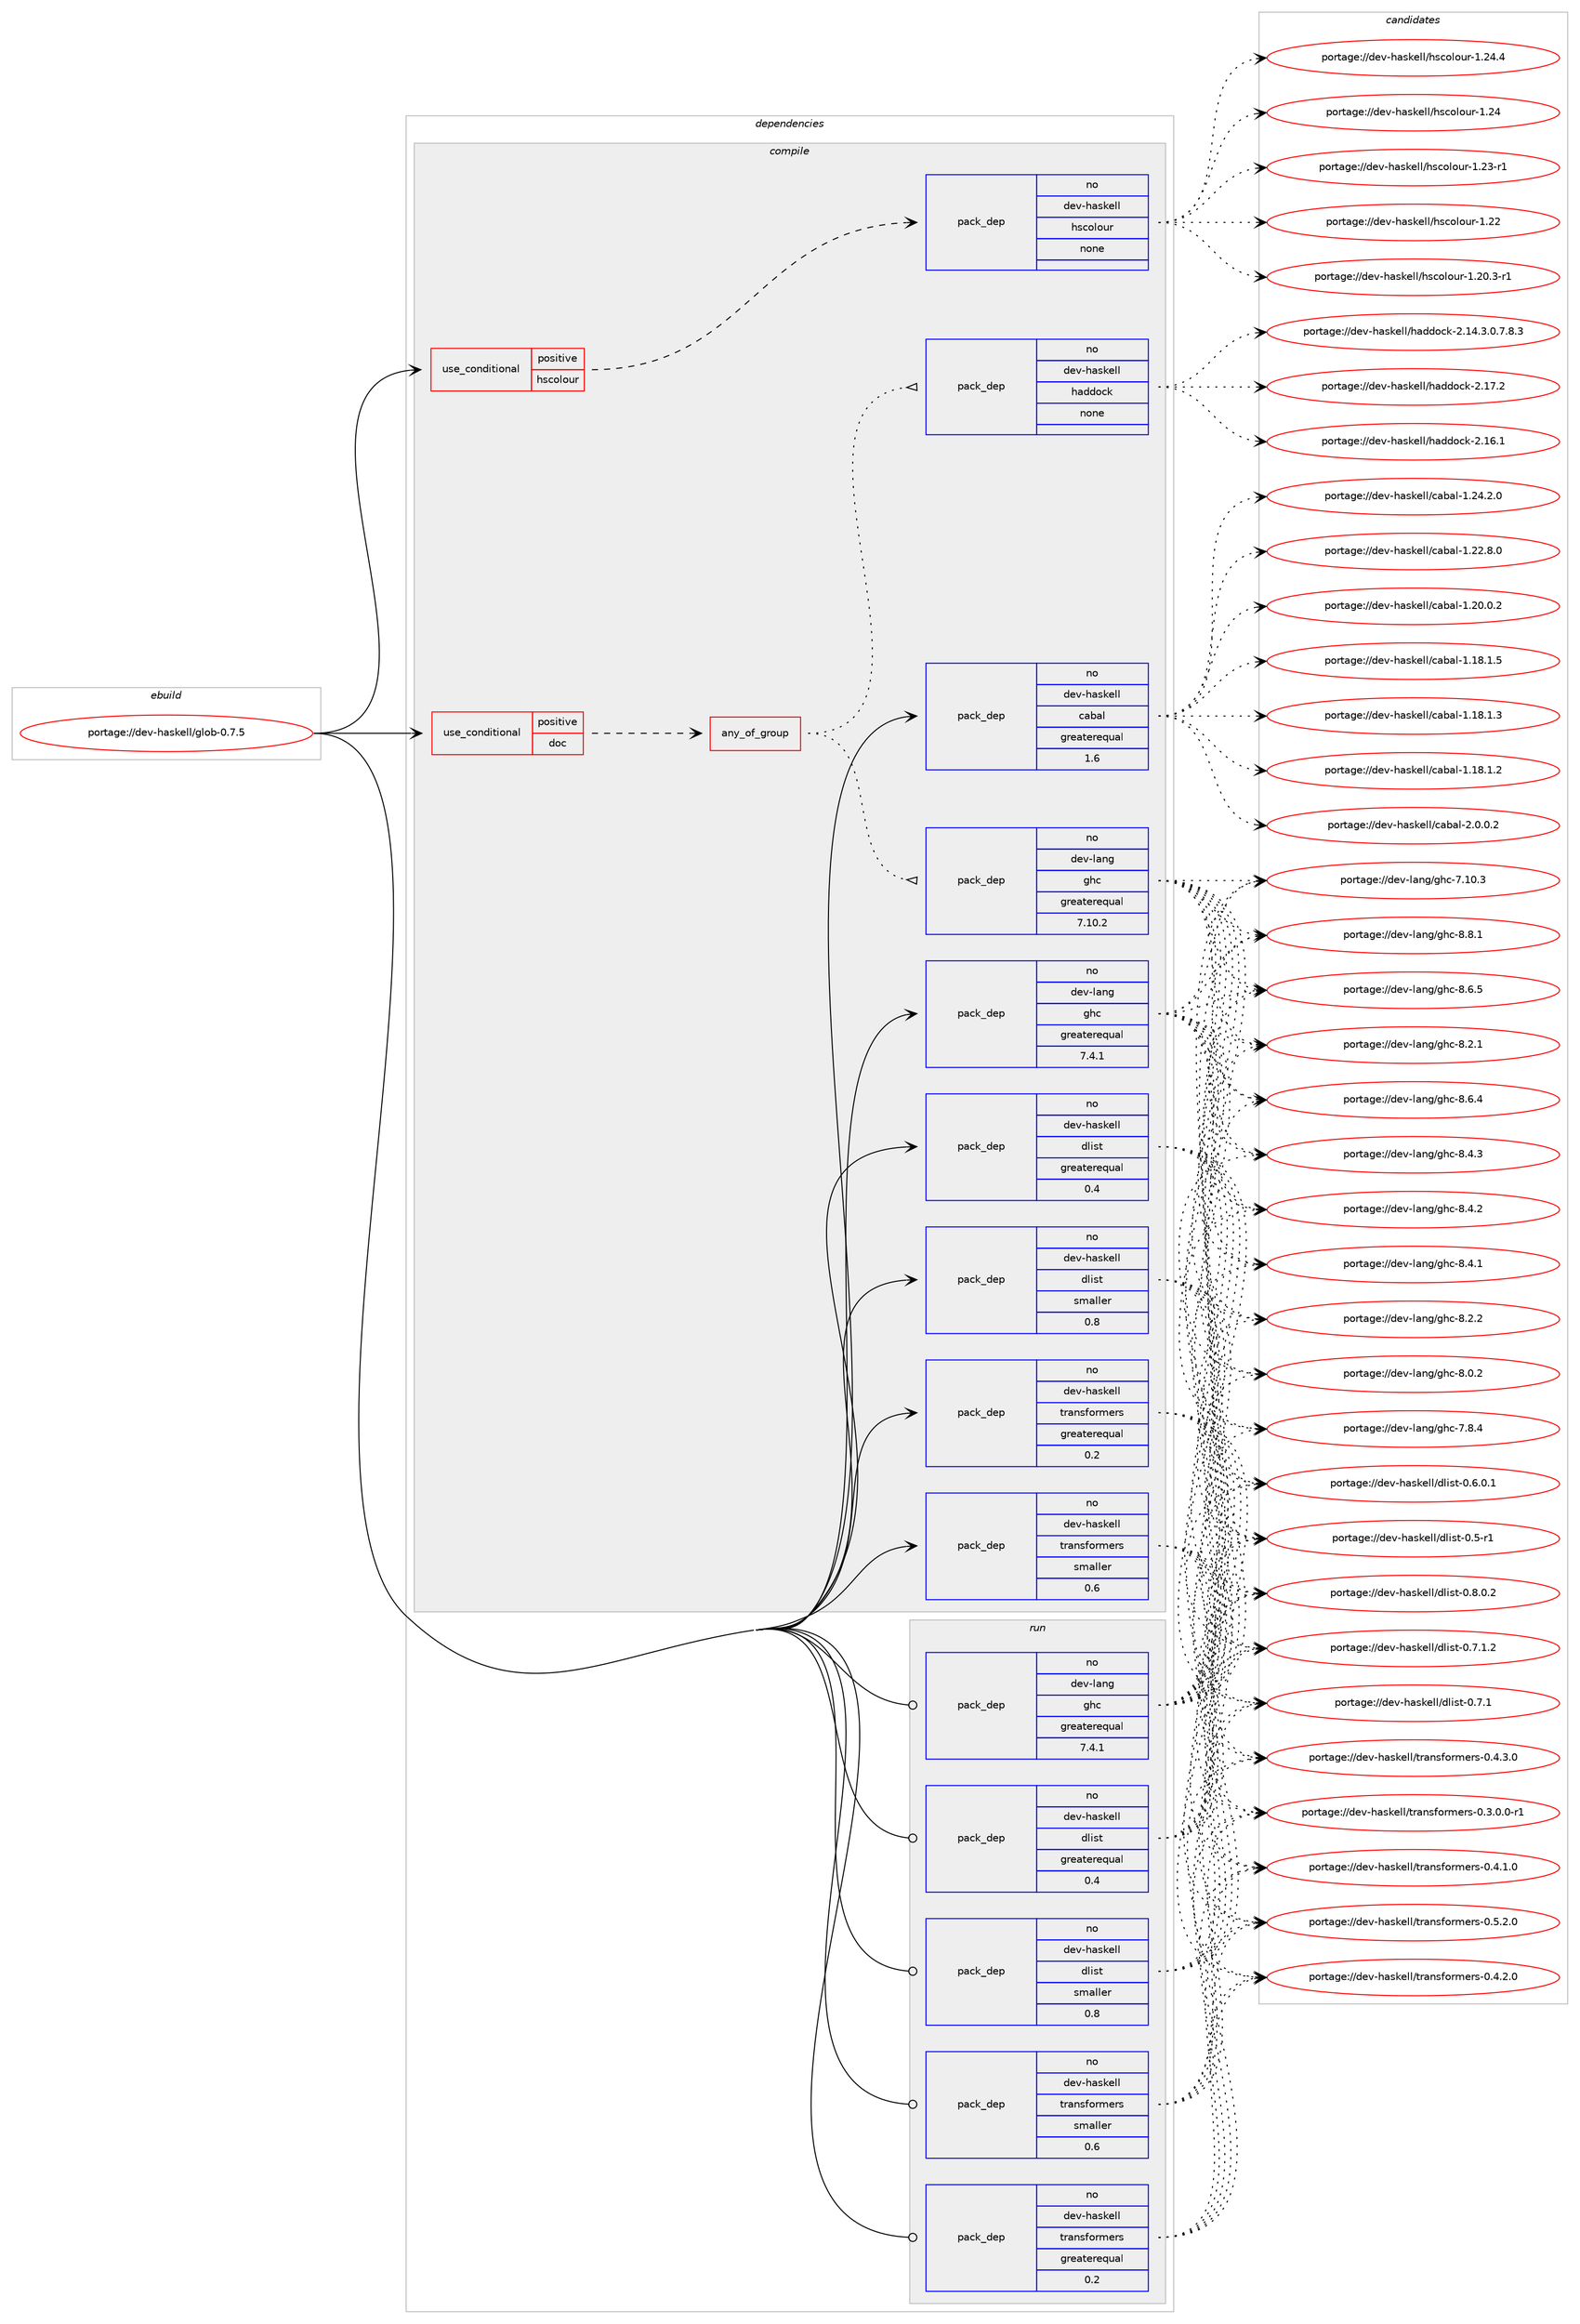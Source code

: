digraph prolog {

# *************
# Graph options
# *************

newrank=true;
concentrate=true;
compound=true;
graph [rankdir=LR,fontname=Helvetica,fontsize=10,ranksep=1.5];#, ranksep=2.5, nodesep=0.2];
edge  [arrowhead=vee];
node  [fontname=Helvetica,fontsize=10];

# **********
# The ebuild
# **********

subgraph cluster_leftcol {
color=gray;
label=<<i>ebuild</i>>;
id [label="portage://dev-haskell/glob-0.7.5", color=red, width=4, href="../dev-haskell/glob-0.7.5.svg"];
}

# ****************
# The dependencies
# ****************

subgraph cluster_midcol {
color=gray;
label=<<i>dependencies</i>>;
subgraph cluster_compile {
fillcolor="#eeeeee";
style=filled;
label=<<i>compile</i>>;
subgraph cond133853 {
dependency561749 [label=<<TABLE BORDER="0" CELLBORDER="1" CELLSPACING="0" CELLPADDING="4"><TR><TD ROWSPAN="3" CELLPADDING="10">use_conditional</TD></TR><TR><TD>positive</TD></TR><TR><TD>doc</TD></TR></TABLE>>, shape=none, color=red];
subgraph any6400 {
dependency561750 [label=<<TABLE BORDER="0" CELLBORDER="1" CELLSPACING="0" CELLPADDING="4"><TR><TD CELLPADDING="10">any_of_group</TD></TR></TABLE>>, shape=none, color=red];subgraph pack421259 {
dependency561751 [label=<<TABLE BORDER="0" CELLBORDER="1" CELLSPACING="0" CELLPADDING="4" WIDTH="220"><TR><TD ROWSPAN="6" CELLPADDING="30">pack_dep</TD></TR><TR><TD WIDTH="110">no</TD></TR><TR><TD>dev-haskell</TD></TR><TR><TD>haddock</TD></TR><TR><TD>none</TD></TR><TR><TD></TD></TR></TABLE>>, shape=none, color=blue];
}
dependency561750:e -> dependency561751:w [weight=20,style="dotted",arrowhead="oinv"];
subgraph pack421260 {
dependency561752 [label=<<TABLE BORDER="0" CELLBORDER="1" CELLSPACING="0" CELLPADDING="4" WIDTH="220"><TR><TD ROWSPAN="6" CELLPADDING="30">pack_dep</TD></TR><TR><TD WIDTH="110">no</TD></TR><TR><TD>dev-lang</TD></TR><TR><TD>ghc</TD></TR><TR><TD>greaterequal</TD></TR><TR><TD>7.10.2</TD></TR></TABLE>>, shape=none, color=blue];
}
dependency561750:e -> dependency561752:w [weight=20,style="dotted",arrowhead="oinv"];
}
dependency561749:e -> dependency561750:w [weight=20,style="dashed",arrowhead="vee"];
}
id:e -> dependency561749:w [weight=20,style="solid",arrowhead="vee"];
subgraph cond133854 {
dependency561753 [label=<<TABLE BORDER="0" CELLBORDER="1" CELLSPACING="0" CELLPADDING="4"><TR><TD ROWSPAN="3" CELLPADDING="10">use_conditional</TD></TR><TR><TD>positive</TD></TR><TR><TD>hscolour</TD></TR></TABLE>>, shape=none, color=red];
subgraph pack421261 {
dependency561754 [label=<<TABLE BORDER="0" CELLBORDER="1" CELLSPACING="0" CELLPADDING="4" WIDTH="220"><TR><TD ROWSPAN="6" CELLPADDING="30">pack_dep</TD></TR><TR><TD WIDTH="110">no</TD></TR><TR><TD>dev-haskell</TD></TR><TR><TD>hscolour</TD></TR><TR><TD>none</TD></TR><TR><TD></TD></TR></TABLE>>, shape=none, color=blue];
}
dependency561753:e -> dependency561754:w [weight=20,style="dashed",arrowhead="vee"];
}
id:e -> dependency561753:w [weight=20,style="solid",arrowhead="vee"];
subgraph pack421262 {
dependency561755 [label=<<TABLE BORDER="0" CELLBORDER="1" CELLSPACING="0" CELLPADDING="4" WIDTH="220"><TR><TD ROWSPAN="6" CELLPADDING="30">pack_dep</TD></TR><TR><TD WIDTH="110">no</TD></TR><TR><TD>dev-haskell</TD></TR><TR><TD>cabal</TD></TR><TR><TD>greaterequal</TD></TR><TR><TD>1.6</TD></TR></TABLE>>, shape=none, color=blue];
}
id:e -> dependency561755:w [weight=20,style="solid",arrowhead="vee"];
subgraph pack421263 {
dependency561756 [label=<<TABLE BORDER="0" CELLBORDER="1" CELLSPACING="0" CELLPADDING="4" WIDTH="220"><TR><TD ROWSPAN="6" CELLPADDING="30">pack_dep</TD></TR><TR><TD WIDTH="110">no</TD></TR><TR><TD>dev-haskell</TD></TR><TR><TD>dlist</TD></TR><TR><TD>greaterequal</TD></TR><TR><TD>0.4</TD></TR></TABLE>>, shape=none, color=blue];
}
id:e -> dependency561756:w [weight=20,style="solid",arrowhead="vee"];
subgraph pack421264 {
dependency561757 [label=<<TABLE BORDER="0" CELLBORDER="1" CELLSPACING="0" CELLPADDING="4" WIDTH="220"><TR><TD ROWSPAN="6" CELLPADDING="30">pack_dep</TD></TR><TR><TD WIDTH="110">no</TD></TR><TR><TD>dev-haskell</TD></TR><TR><TD>dlist</TD></TR><TR><TD>smaller</TD></TR><TR><TD>0.8</TD></TR></TABLE>>, shape=none, color=blue];
}
id:e -> dependency561757:w [weight=20,style="solid",arrowhead="vee"];
subgraph pack421265 {
dependency561758 [label=<<TABLE BORDER="0" CELLBORDER="1" CELLSPACING="0" CELLPADDING="4" WIDTH="220"><TR><TD ROWSPAN="6" CELLPADDING="30">pack_dep</TD></TR><TR><TD WIDTH="110">no</TD></TR><TR><TD>dev-haskell</TD></TR><TR><TD>transformers</TD></TR><TR><TD>greaterequal</TD></TR><TR><TD>0.2</TD></TR></TABLE>>, shape=none, color=blue];
}
id:e -> dependency561758:w [weight=20,style="solid",arrowhead="vee"];
subgraph pack421266 {
dependency561759 [label=<<TABLE BORDER="0" CELLBORDER="1" CELLSPACING="0" CELLPADDING="4" WIDTH="220"><TR><TD ROWSPAN="6" CELLPADDING="30">pack_dep</TD></TR><TR><TD WIDTH="110">no</TD></TR><TR><TD>dev-haskell</TD></TR><TR><TD>transformers</TD></TR><TR><TD>smaller</TD></TR><TR><TD>0.6</TD></TR></TABLE>>, shape=none, color=blue];
}
id:e -> dependency561759:w [weight=20,style="solid",arrowhead="vee"];
subgraph pack421267 {
dependency561760 [label=<<TABLE BORDER="0" CELLBORDER="1" CELLSPACING="0" CELLPADDING="4" WIDTH="220"><TR><TD ROWSPAN="6" CELLPADDING="30">pack_dep</TD></TR><TR><TD WIDTH="110">no</TD></TR><TR><TD>dev-lang</TD></TR><TR><TD>ghc</TD></TR><TR><TD>greaterequal</TD></TR><TR><TD>7.4.1</TD></TR></TABLE>>, shape=none, color=blue];
}
id:e -> dependency561760:w [weight=20,style="solid",arrowhead="vee"];
}
subgraph cluster_compileandrun {
fillcolor="#eeeeee";
style=filled;
label=<<i>compile and run</i>>;
}
subgraph cluster_run {
fillcolor="#eeeeee";
style=filled;
label=<<i>run</i>>;
subgraph pack421268 {
dependency561761 [label=<<TABLE BORDER="0" CELLBORDER="1" CELLSPACING="0" CELLPADDING="4" WIDTH="220"><TR><TD ROWSPAN="6" CELLPADDING="30">pack_dep</TD></TR><TR><TD WIDTH="110">no</TD></TR><TR><TD>dev-haskell</TD></TR><TR><TD>dlist</TD></TR><TR><TD>greaterequal</TD></TR><TR><TD>0.4</TD></TR></TABLE>>, shape=none, color=blue];
}
id:e -> dependency561761:w [weight=20,style="solid",arrowhead="odot"];
subgraph pack421269 {
dependency561762 [label=<<TABLE BORDER="0" CELLBORDER="1" CELLSPACING="0" CELLPADDING="4" WIDTH="220"><TR><TD ROWSPAN="6" CELLPADDING="30">pack_dep</TD></TR><TR><TD WIDTH="110">no</TD></TR><TR><TD>dev-haskell</TD></TR><TR><TD>dlist</TD></TR><TR><TD>smaller</TD></TR><TR><TD>0.8</TD></TR></TABLE>>, shape=none, color=blue];
}
id:e -> dependency561762:w [weight=20,style="solid",arrowhead="odot"];
subgraph pack421270 {
dependency561763 [label=<<TABLE BORDER="0" CELLBORDER="1" CELLSPACING="0" CELLPADDING="4" WIDTH="220"><TR><TD ROWSPAN="6" CELLPADDING="30">pack_dep</TD></TR><TR><TD WIDTH="110">no</TD></TR><TR><TD>dev-haskell</TD></TR><TR><TD>transformers</TD></TR><TR><TD>greaterequal</TD></TR><TR><TD>0.2</TD></TR></TABLE>>, shape=none, color=blue];
}
id:e -> dependency561763:w [weight=20,style="solid",arrowhead="odot"];
subgraph pack421271 {
dependency561764 [label=<<TABLE BORDER="0" CELLBORDER="1" CELLSPACING="0" CELLPADDING="4" WIDTH="220"><TR><TD ROWSPAN="6" CELLPADDING="30">pack_dep</TD></TR><TR><TD WIDTH="110">no</TD></TR><TR><TD>dev-haskell</TD></TR><TR><TD>transformers</TD></TR><TR><TD>smaller</TD></TR><TR><TD>0.6</TD></TR></TABLE>>, shape=none, color=blue];
}
id:e -> dependency561764:w [weight=20,style="solid",arrowhead="odot"];
subgraph pack421272 {
dependency561765 [label=<<TABLE BORDER="0" CELLBORDER="1" CELLSPACING="0" CELLPADDING="4" WIDTH="220"><TR><TD ROWSPAN="6" CELLPADDING="30">pack_dep</TD></TR><TR><TD WIDTH="110">no</TD></TR><TR><TD>dev-lang</TD></TR><TR><TD>ghc</TD></TR><TR><TD>greaterequal</TD></TR><TR><TD>7.4.1</TD></TR></TABLE>>, shape=none, color=blue];
}
id:e -> dependency561765:w [weight=20,style="solid",arrowhead="odot"];
}
}

# **************
# The candidates
# **************

subgraph cluster_choices {
rank=same;
color=gray;
label=<<i>candidates</i>>;

subgraph choice421259 {
color=black;
nodesep=1;
choice100101118451049711510710110810847104971001001119910745504649554650 [label="portage://dev-haskell/haddock-2.17.2", color=red, width=4,href="../dev-haskell/haddock-2.17.2.svg"];
choice100101118451049711510710110810847104971001001119910745504649544649 [label="portage://dev-haskell/haddock-2.16.1", color=red, width=4,href="../dev-haskell/haddock-2.16.1.svg"];
choice1001011184510497115107101108108471049710010011199107455046495246514648465546564651 [label="portage://dev-haskell/haddock-2.14.3.0.7.8.3", color=red, width=4,href="../dev-haskell/haddock-2.14.3.0.7.8.3.svg"];
dependency561751:e -> choice100101118451049711510710110810847104971001001119910745504649554650:w [style=dotted,weight="100"];
dependency561751:e -> choice100101118451049711510710110810847104971001001119910745504649544649:w [style=dotted,weight="100"];
dependency561751:e -> choice1001011184510497115107101108108471049710010011199107455046495246514648465546564651:w [style=dotted,weight="100"];
}
subgraph choice421260 {
color=black;
nodesep=1;
choice10010111845108971101034710310499455646564649 [label="portage://dev-lang/ghc-8.8.1", color=red, width=4,href="../dev-lang/ghc-8.8.1.svg"];
choice10010111845108971101034710310499455646544653 [label="portage://dev-lang/ghc-8.6.5", color=red, width=4,href="../dev-lang/ghc-8.6.5.svg"];
choice10010111845108971101034710310499455646544652 [label="portage://dev-lang/ghc-8.6.4", color=red, width=4,href="../dev-lang/ghc-8.6.4.svg"];
choice10010111845108971101034710310499455646524651 [label="portage://dev-lang/ghc-8.4.3", color=red, width=4,href="../dev-lang/ghc-8.4.3.svg"];
choice10010111845108971101034710310499455646524650 [label="portage://dev-lang/ghc-8.4.2", color=red, width=4,href="../dev-lang/ghc-8.4.2.svg"];
choice10010111845108971101034710310499455646524649 [label="portage://dev-lang/ghc-8.4.1", color=red, width=4,href="../dev-lang/ghc-8.4.1.svg"];
choice10010111845108971101034710310499455646504650 [label="portage://dev-lang/ghc-8.2.2", color=red, width=4,href="../dev-lang/ghc-8.2.2.svg"];
choice10010111845108971101034710310499455646504649 [label="portage://dev-lang/ghc-8.2.1", color=red, width=4,href="../dev-lang/ghc-8.2.1.svg"];
choice10010111845108971101034710310499455646484650 [label="portage://dev-lang/ghc-8.0.2", color=red, width=4,href="../dev-lang/ghc-8.0.2.svg"];
choice10010111845108971101034710310499455546564652 [label="portage://dev-lang/ghc-7.8.4", color=red, width=4,href="../dev-lang/ghc-7.8.4.svg"];
choice1001011184510897110103471031049945554649484651 [label="portage://dev-lang/ghc-7.10.3", color=red, width=4,href="../dev-lang/ghc-7.10.3.svg"];
dependency561752:e -> choice10010111845108971101034710310499455646564649:w [style=dotted,weight="100"];
dependency561752:e -> choice10010111845108971101034710310499455646544653:w [style=dotted,weight="100"];
dependency561752:e -> choice10010111845108971101034710310499455646544652:w [style=dotted,weight="100"];
dependency561752:e -> choice10010111845108971101034710310499455646524651:w [style=dotted,weight="100"];
dependency561752:e -> choice10010111845108971101034710310499455646524650:w [style=dotted,weight="100"];
dependency561752:e -> choice10010111845108971101034710310499455646524649:w [style=dotted,weight="100"];
dependency561752:e -> choice10010111845108971101034710310499455646504650:w [style=dotted,weight="100"];
dependency561752:e -> choice10010111845108971101034710310499455646504649:w [style=dotted,weight="100"];
dependency561752:e -> choice10010111845108971101034710310499455646484650:w [style=dotted,weight="100"];
dependency561752:e -> choice10010111845108971101034710310499455546564652:w [style=dotted,weight="100"];
dependency561752:e -> choice1001011184510897110103471031049945554649484651:w [style=dotted,weight="100"];
}
subgraph choice421261 {
color=black;
nodesep=1;
choice1001011184510497115107101108108471041159911110811111711445494650524652 [label="portage://dev-haskell/hscolour-1.24.4", color=red, width=4,href="../dev-haskell/hscolour-1.24.4.svg"];
choice100101118451049711510710110810847104115991111081111171144549465052 [label="portage://dev-haskell/hscolour-1.24", color=red, width=4,href="../dev-haskell/hscolour-1.24.svg"];
choice1001011184510497115107101108108471041159911110811111711445494650514511449 [label="portage://dev-haskell/hscolour-1.23-r1", color=red, width=4,href="../dev-haskell/hscolour-1.23-r1.svg"];
choice100101118451049711510710110810847104115991111081111171144549465050 [label="portage://dev-haskell/hscolour-1.22", color=red, width=4,href="../dev-haskell/hscolour-1.22.svg"];
choice10010111845104971151071011081084710411599111108111117114454946504846514511449 [label="portage://dev-haskell/hscolour-1.20.3-r1", color=red, width=4,href="../dev-haskell/hscolour-1.20.3-r1.svg"];
dependency561754:e -> choice1001011184510497115107101108108471041159911110811111711445494650524652:w [style=dotted,weight="100"];
dependency561754:e -> choice100101118451049711510710110810847104115991111081111171144549465052:w [style=dotted,weight="100"];
dependency561754:e -> choice1001011184510497115107101108108471041159911110811111711445494650514511449:w [style=dotted,weight="100"];
dependency561754:e -> choice100101118451049711510710110810847104115991111081111171144549465050:w [style=dotted,weight="100"];
dependency561754:e -> choice10010111845104971151071011081084710411599111108111117114454946504846514511449:w [style=dotted,weight="100"];
}
subgraph choice421262 {
color=black;
nodesep=1;
choice100101118451049711510710110810847999798971084550464846484650 [label="portage://dev-haskell/cabal-2.0.0.2", color=red, width=4,href="../dev-haskell/cabal-2.0.0.2.svg"];
choice10010111845104971151071011081084799979897108454946505246504648 [label="portage://dev-haskell/cabal-1.24.2.0", color=red, width=4,href="../dev-haskell/cabal-1.24.2.0.svg"];
choice10010111845104971151071011081084799979897108454946505046564648 [label="portage://dev-haskell/cabal-1.22.8.0", color=red, width=4,href="../dev-haskell/cabal-1.22.8.0.svg"];
choice10010111845104971151071011081084799979897108454946504846484650 [label="portage://dev-haskell/cabal-1.20.0.2", color=red, width=4,href="../dev-haskell/cabal-1.20.0.2.svg"];
choice10010111845104971151071011081084799979897108454946495646494653 [label="portage://dev-haskell/cabal-1.18.1.5", color=red, width=4,href="../dev-haskell/cabal-1.18.1.5.svg"];
choice10010111845104971151071011081084799979897108454946495646494651 [label="portage://dev-haskell/cabal-1.18.1.3", color=red, width=4,href="../dev-haskell/cabal-1.18.1.3.svg"];
choice10010111845104971151071011081084799979897108454946495646494650 [label="portage://dev-haskell/cabal-1.18.1.2", color=red, width=4,href="../dev-haskell/cabal-1.18.1.2.svg"];
dependency561755:e -> choice100101118451049711510710110810847999798971084550464846484650:w [style=dotted,weight="100"];
dependency561755:e -> choice10010111845104971151071011081084799979897108454946505246504648:w [style=dotted,weight="100"];
dependency561755:e -> choice10010111845104971151071011081084799979897108454946505046564648:w [style=dotted,weight="100"];
dependency561755:e -> choice10010111845104971151071011081084799979897108454946504846484650:w [style=dotted,weight="100"];
dependency561755:e -> choice10010111845104971151071011081084799979897108454946495646494653:w [style=dotted,weight="100"];
dependency561755:e -> choice10010111845104971151071011081084799979897108454946495646494651:w [style=dotted,weight="100"];
dependency561755:e -> choice10010111845104971151071011081084799979897108454946495646494650:w [style=dotted,weight="100"];
}
subgraph choice421263 {
color=black;
nodesep=1;
choice1001011184510497115107101108108471001081051151164548465646484650 [label="portage://dev-haskell/dlist-0.8.0.2", color=red, width=4,href="../dev-haskell/dlist-0.8.0.2.svg"];
choice1001011184510497115107101108108471001081051151164548465546494650 [label="portage://dev-haskell/dlist-0.7.1.2", color=red, width=4,href="../dev-haskell/dlist-0.7.1.2.svg"];
choice100101118451049711510710110810847100108105115116454846554649 [label="portage://dev-haskell/dlist-0.7.1", color=red, width=4,href="../dev-haskell/dlist-0.7.1.svg"];
choice1001011184510497115107101108108471001081051151164548465446484649 [label="portage://dev-haskell/dlist-0.6.0.1", color=red, width=4,href="../dev-haskell/dlist-0.6.0.1.svg"];
choice100101118451049711510710110810847100108105115116454846534511449 [label="portage://dev-haskell/dlist-0.5-r1", color=red, width=4,href="../dev-haskell/dlist-0.5-r1.svg"];
dependency561756:e -> choice1001011184510497115107101108108471001081051151164548465646484650:w [style=dotted,weight="100"];
dependency561756:e -> choice1001011184510497115107101108108471001081051151164548465546494650:w [style=dotted,weight="100"];
dependency561756:e -> choice100101118451049711510710110810847100108105115116454846554649:w [style=dotted,weight="100"];
dependency561756:e -> choice1001011184510497115107101108108471001081051151164548465446484649:w [style=dotted,weight="100"];
dependency561756:e -> choice100101118451049711510710110810847100108105115116454846534511449:w [style=dotted,weight="100"];
}
subgraph choice421264 {
color=black;
nodesep=1;
choice1001011184510497115107101108108471001081051151164548465646484650 [label="portage://dev-haskell/dlist-0.8.0.2", color=red, width=4,href="../dev-haskell/dlist-0.8.0.2.svg"];
choice1001011184510497115107101108108471001081051151164548465546494650 [label="portage://dev-haskell/dlist-0.7.1.2", color=red, width=4,href="../dev-haskell/dlist-0.7.1.2.svg"];
choice100101118451049711510710110810847100108105115116454846554649 [label="portage://dev-haskell/dlist-0.7.1", color=red, width=4,href="../dev-haskell/dlist-0.7.1.svg"];
choice1001011184510497115107101108108471001081051151164548465446484649 [label="portage://dev-haskell/dlist-0.6.0.1", color=red, width=4,href="../dev-haskell/dlist-0.6.0.1.svg"];
choice100101118451049711510710110810847100108105115116454846534511449 [label="portage://dev-haskell/dlist-0.5-r1", color=red, width=4,href="../dev-haskell/dlist-0.5-r1.svg"];
dependency561757:e -> choice1001011184510497115107101108108471001081051151164548465646484650:w [style=dotted,weight="100"];
dependency561757:e -> choice1001011184510497115107101108108471001081051151164548465546494650:w [style=dotted,weight="100"];
dependency561757:e -> choice100101118451049711510710110810847100108105115116454846554649:w [style=dotted,weight="100"];
dependency561757:e -> choice1001011184510497115107101108108471001081051151164548465446484649:w [style=dotted,weight="100"];
dependency561757:e -> choice100101118451049711510710110810847100108105115116454846534511449:w [style=dotted,weight="100"];
}
subgraph choice421265 {
color=black;
nodesep=1;
choice100101118451049711510710110810847116114971101151021111141091011141154548465346504648 [label="portage://dev-haskell/transformers-0.5.2.0", color=red, width=4,href="../dev-haskell/transformers-0.5.2.0.svg"];
choice100101118451049711510710110810847116114971101151021111141091011141154548465246514648 [label="portage://dev-haskell/transformers-0.4.3.0", color=red, width=4,href="../dev-haskell/transformers-0.4.3.0.svg"];
choice100101118451049711510710110810847116114971101151021111141091011141154548465246504648 [label="portage://dev-haskell/transformers-0.4.2.0", color=red, width=4,href="../dev-haskell/transformers-0.4.2.0.svg"];
choice100101118451049711510710110810847116114971101151021111141091011141154548465246494648 [label="portage://dev-haskell/transformers-0.4.1.0", color=red, width=4,href="../dev-haskell/transformers-0.4.1.0.svg"];
choice1001011184510497115107101108108471161149711011510211111410910111411545484651464846484511449 [label="portage://dev-haskell/transformers-0.3.0.0-r1", color=red, width=4,href="../dev-haskell/transformers-0.3.0.0-r1.svg"];
dependency561758:e -> choice100101118451049711510710110810847116114971101151021111141091011141154548465346504648:w [style=dotted,weight="100"];
dependency561758:e -> choice100101118451049711510710110810847116114971101151021111141091011141154548465246514648:w [style=dotted,weight="100"];
dependency561758:e -> choice100101118451049711510710110810847116114971101151021111141091011141154548465246504648:w [style=dotted,weight="100"];
dependency561758:e -> choice100101118451049711510710110810847116114971101151021111141091011141154548465246494648:w [style=dotted,weight="100"];
dependency561758:e -> choice1001011184510497115107101108108471161149711011510211111410910111411545484651464846484511449:w [style=dotted,weight="100"];
}
subgraph choice421266 {
color=black;
nodesep=1;
choice100101118451049711510710110810847116114971101151021111141091011141154548465346504648 [label="portage://dev-haskell/transformers-0.5.2.0", color=red, width=4,href="../dev-haskell/transformers-0.5.2.0.svg"];
choice100101118451049711510710110810847116114971101151021111141091011141154548465246514648 [label="portage://dev-haskell/transformers-0.4.3.0", color=red, width=4,href="../dev-haskell/transformers-0.4.3.0.svg"];
choice100101118451049711510710110810847116114971101151021111141091011141154548465246504648 [label="portage://dev-haskell/transformers-0.4.2.0", color=red, width=4,href="../dev-haskell/transformers-0.4.2.0.svg"];
choice100101118451049711510710110810847116114971101151021111141091011141154548465246494648 [label="portage://dev-haskell/transformers-0.4.1.0", color=red, width=4,href="../dev-haskell/transformers-0.4.1.0.svg"];
choice1001011184510497115107101108108471161149711011510211111410910111411545484651464846484511449 [label="portage://dev-haskell/transformers-0.3.0.0-r1", color=red, width=4,href="../dev-haskell/transformers-0.3.0.0-r1.svg"];
dependency561759:e -> choice100101118451049711510710110810847116114971101151021111141091011141154548465346504648:w [style=dotted,weight="100"];
dependency561759:e -> choice100101118451049711510710110810847116114971101151021111141091011141154548465246514648:w [style=dotted,weight="100"];
dependency561759:e -> choice100101118451049711510710110810847116114971101151021111141091011141154548465246504648:w [style=dotted,weight="100"];
dependency561759:e -> choice100101118451049711510710110810847116114971101151021111141091011141154548465246494648:w [style=dotted,weight="100"];
dependency561759:e -> choice1001011184510497115107101108108471161149711011510211111410910111411545484651464846484511449:w [style=dotted,weight="100"];
}
subgraph choice421267 {
color=black;
nodesep=1;
choice10010111845108971101034710310499455646564649 [label="portage://dev-lang/ghc-8.8.1", color=red, width=4,href="../dev-lang/ghc-8.8.1.svg"];
choice10010111845108971101034710310499455646544653 [label="portage://dev-lang/ghc-8.6.5", color=red, width=4,href="../dev-lang/ghc-8.6.5.svg"];
choice10010111845108971101034710310499455646544652 [label="portage://dev-lang/ghc-8.6.4", color=red, width=4,href="../dev-lang/ghc-8.6.4.svg"];
choice10010111845108971101034710310499455646524651 [label="portage://dev-lang/ghc-8.4.3", color=red, width=4,href="../dev-lang/ghc-8.4.3.svg"];
choice10010111845108971101034710310499455646524650 [label="portage://dev-lang/ghc-8.4.2", color=red, width=4,href="../dev-lang/ghc-8.4.2.svg"];
choice10010111845108971101034710310499455646524649 [label="portage://dev-lang/ghc-8.4.1", color=red, width=4,href="../dev-lang/ghc-8.4.1.svg"];
choice10010111845108971101034710310499455646504650 [label="portage://dev-lang/ghc-8.2.2", color=red, width=4,href="../dev-lang/ghc-8.2.2.svg"];
choice10010111845108971101034710310499455646504649 [label="portage://dev-lang/ghc-8.2.1", color=red, width=4,href="../dev-lang/ghc-8.2.1.svg"];
choice10010111845108971101034710310499455646484650 [label="portage://dev-lang/ghc-8.0.2", color=red, width=4,href="../dev-lang/ghc-8.0.2.svg"];
choice10010111845108971101034710310499455546564652 [label="portage://dev-lang/ghc-7.8.4", color=red, width=4,href="../dev-lang/ghc-7.8.4.svg"];
choice1001011184510897110103471031049945554649484651 [label="portage://dev-lang/ghc-7.10.3", color=red, width=4,href="../dev-lang/ghc-7.10.3.svg"];
dependency561760:e -> choice10010111845108971101034710310499455646564649:w [style=dotted,weight="100"];
dependency561760:e -> choice10010111845108971101034710310499455646544653:w [style=dotted,weight="100"];
dependency561760:e -> choice10010111845108971101034710310499455646544652:w [style=dotted,weight="100"];
dependency561760:e -> choice10010111845108971101034710310499455646524651:w [style=dotted,weight="100"];
dependency561760:e -> choice10010111845108971101034710310499455646524650:w [style=dotted,weight="100"];
dependency561760:e -> choice10010111845108971101034710310499455646524649:w [style=dotted,weight="100"];
dependency561760:e -> choice10010111845108971101034710310499455646504650:w [style=dotted,weight="100"];
dependency561760:e -> choice10010111845108971101034710310499455646504649:w [style=dotted,weight="100"];
dependency561760:e -> choice10010111845108971101034710310499455646484650:w [style=dotted,weight="100"];
dependency561760:e -> choice10010111845108971101034710310499455546564652:w [style=dotted,weight="100"];
dependency561760:e -> choice1001011184510897110103471031049945554649484651:w [style=dotted,weight="100"];
}
subgraph choice421268 {
color=black;
nodesep=1;
choice1001011184510497115107101108108471001081051151164548465646484650 [label="portage://dev-haskell/dlist-0.8.0.2", color=red, width=4,href="../dev-haskell/dlist-0.8.0.2.svg"];
choice1001011184510497115107101108108471001081051151164548465546494650 [label="portage://dev-haskell/dlist-0.7.1.2", color=red, width=4,href="../dev-haskell/dlist-0.7.1.2.svg"];
choice100101118451049711510710110810847100108105115116454846554649 [label="portage://dev-haskell/dlist-0.7.1", color=red, width=4,href="../dev-haskell/dlist-0.7.1.svg"];
choice1001011184510497115107101108108471001081051151164548465446484649 [label="portage://dev-haskell/dlist-0.6.0.1", color=red, width=4,href="../dev-haskell/dlist-0.6.0.1.svg"];
choice100101118451049711510710110810847100108105115116454846534511449 [label="portage://dev-haskell/dlist-0.5-r1", color=red, width=4,href="../dev-haskell/dlist-0.5-r1.svg"];
dependency561761:e -> choice1001011184510497115107101108108471001081051151164548465646484650:w [style=dotted,weight="100"];
dependency561761:e -> choice1001011184510497115107101108108471001081051151164548465546494650:w [style=dotted,weight="100"];
dependency561761:e -> choice100101118451049711510710110810847100108105115116454846554649:w [style=dotted,weight="100"];
dependency561761:e -> choice1001011184510497115107101108108471001081051151164548465446484649:w [style=dotted,weight="100"];
dependency561761:e -> choice100101118451049711510710110810847100108105115116454846534511449:w [style=dotted,weight="100"];
}
subgraph choice421269 {
color=black;
nodesep=1;
choice1001011184510497115107101108108471001081051151164548465646484650 [label="portage://dev-haskell/dlist-0.8.0.2", color=red, width=4,href="../dev-haskell/dlist-0.8.0.2.svg"];
choice1001011184510497115107101108108471001081051151164548465546494650 [label="portage://dev-haskell/dlist-0.7.1.2", color=red, width=4,href="../dev-haskell/dlist-0.7.1.2.svg"];
choice100101118451049711510710110810847100108105115116454846554649 [label="portage://dev-haskell/dlist-0.7.1", color=red, width=4,href="../dev-haskell/dlist-0.7.1.svg"];
choice1001011184510497115107101108108471001081051151164548465446484649 [label="portage://dev-haskell/dlist-0.6.0.1", color=red, width=4,href="../dev-haskell/dlist-0.6.0.1.svg"];
choice100101118451049711510710110810847100108105115116454846534511449 [label="portage://dev-haskell/dlist-0.5-r1", color=red, width=4,href="../dev-haskell/dlist-0.5-r1.svg"];
dependency561762:e -> choice1001011184510497115107101108108471001081051151164548465646484650:w [style=dotted,weight="100"];
dependency561762:e -> choice1001011184510497115107101108108471001081051151164548465546494650:w [style=dotted,weight="100"];
dependency561762:e -> choice100101118451049711510710110810847100108105115116454846554649:w [style=dotted,weight="100"];
dependency561762:e -> choice1001011184510497115107101108108471001081051151164548465446484649:w [style=dotted,weight="100"];
dependency561762:e -> choice100101118451049711510710110810847100108105115116454846534511449:w [style=dotted,weight="100"];
}
subgraph choice421270 {
color=black;
nodesep=1;
choice100101118451049711510710110810847116114971101151021111141091011141154548465346504648 [label="portage://dev-haskell/transformers-0.5.2.0", color=red, width=4,href="../dev-haskell/transformers-0.5.2.0.svg"];
choice100101118451049711510710110810847116114971101151021111141091011141154548465246514648 [label="portage://dev-haskell/transformers-0.4.3.0", color=red, width=4,href="../dev-haskell/transformers-0.4.3.0.svg"];
choice100101118451049711510710110810847116114971101151021111141091011141154548465246504648 [label="portage://dev-haskell/transformers-0.4.2.0", color=red, width=4,href="../dev-haskell/transformers-0.4.2.0.svg"];
choice100101118451049711510710110810847116114971101151021111141091011141154548465246494648 [label="portage://dev-haskell/transformers-0.4.1.0", color=red, width=4,href="../dev-haskell/transformers-0.4.1.0.svg"];
choice1001011184510497115107101108108471161149711011510211111410910111411545484651464846484511449 [label="portage://dev-haskell/transformers-0.3.0.0-r1", color=red, width=4,href="../dev-haskell/transformers-0.3.0.0-r1.svg"];
dependency561763:e -> choice100101118451049711510710110810847116114971101151021111141091011141154548465346504648:w [style=dotted,weight="100"];
dependency561763:e -> choice100101118451049711510710110810847116114971101151021111141091011141154548465246514648:w [style=dotted,weight="100"];
dependency561763:e -> choice100101118451049711510710110810847116114971101151021111141091011141154548465246504648:w [style=dotted,weight="100"];
dependency561763:e -> choice100101118451049711510710110810847116114971101151021111141091011141154548465246494648:w [style=dotted,weight="100"];
dependency561763:e -> choice1001011184510497115107101108108471161149711011510211111410910111411545484651464846484511449:w [style=dotted,weight="100"];
}
subgraph choice421271 {
color=black;
nodesep=1;
choice100101118451049711510710110810847116114971101151021111141091011141154548465346504648 [label="portage://dev-haskell/transformers-0.5.2.0", color=red, width=4,href="../dev-haskell/transformers-0.5.2.0.svg"];
choice100101118451049711510710110810847116114971101151021111141091011141154548465246514648 [label="portage://dev-haskell/transformers-0.4.3.0", color=red, width=4,href="../dev-haskell/transformers-0.4.3.0.svg"];
choice100101118451049711510710110810847116114971101151021111141091011141154548465246504648 [label="portage://dev-haskell/transformers-0.4.2.0", color=red, width=4,href="../dev-haskell/transformers-0.4.2.0.svg"];
choice100101118451049711510710110810847116114971101151021111141091011141154548465246494648 [label="portage://dev-haskell/transformers-0.4.1.0", color=red, width=4,href="../dev-haskell/transformers-0.4.1.0.svg"];
choice1001011184510497115107101108108471161149711011510211111410910111411545484651464846484511449 [label="portage://dev-haskell/transformers-0.3.0.0-r1", color=red, width=4,href="../dev-haskell/transformers-0.3.0.0-r1.svg"];
dependency561764:e -> choice100101118451049711510710110810847116114971101151021111141091011141154548465346504648:w [style=dotted,weight="100"];
dependency561764:e -> choice100101118451049711510710110810847116114971101151021111141091011141154548465246514648:w [style=dotted,weight="100"];
dependency561764:e -> choice100101118451049711510710110810847116114971101151021111141091011141154548465246504648:w [style=dotted,weight="100"];
dependency561764:e -> choice100101118451049711510710110810847116114971101151021111141091011141154548465246494648:w [style=dotted,weight="100"];
dependency561764:e -> choice1001011184510497115107101108108471161149711011510211111410910111411545484651464846484511449:w [style=dotted,weight="100"];
}
subgraph choice421272 {
color=black;
nodesep=1;
choice10010111845108971101034710310499455646564649 [label="portage://dev-lang/ghc-8.8.1", color=red, width=4,href="../dev-lang/ghc-8.8.1.svg"];
choice10010111845108971101034710310499455646544653 [label="portage://dev-lang/ghc-8.6.5", color=red, width=4,href="../dev-lang/ghc-8.6.5.svg"];
choice10010111845108971101034710310499455646544652 [label="portage://dev-lang/ghc-8.6.4", color=red, width=4,href="../dev-lang/ghc-8.6.4.svg"];
choice10010111845108971101034710310499455646524651 [label="portage://dev-lang/ghc-8.4.3", color=red, width=4,href="../dev-lang/ghc-8.4.3.svg"];
choice10010111845108971101034710310499455646524650 [label="portage://dev-lang/ghc-8.4.2", color=red, width=4,href="../dev-lang/ghc-8.4.2.svg"];
choice10010111845108971101034710310499455646524649 [label="portage://dev-lang/ghc-8.4.1", color=red, width=4,href="../dev-lang/ghc-8.4.1.svg"];
choice10010111845108971101034710310499455646504650 [label="portage://dev-lang/ghc-8.2.2", color=red, width=4,href="../dev-lang/ghc-8.2.2.svg"];
choice10010111845108971101034710310499455646504649 [label="portage://dev-lang/ghc-8.2.1", color=red, width=4,href="../dev-lang/ghc-8.2.1.svg"];
choice10010111845108971101034710310499455646484650 [label="portage://dev-lang/ghc-8.0.2", color=red, width=4,href="../dev-lang/ghc-8.0.2.svg"];
choice10010111845108971101034710310499455546564652 [label="portage://dev-lang/ghc-7.8.4", color=red, width=4,href="../dev-lang/ghc-7.8.4.svg"];
choice1001011184510897110103471031049945554649484651 [label="portage://dev-lang/ghc-7.10.3", color=red, width=4,href="../dev-lang/ghc-7.10.3.svg"];
dependency561765:e -> choice10010111845108971101034710310499455646564649:w [style=dotted,weight="100"];
dependency561765:e -> choice10010111845108971101034710310499455646544653:w [style=dotted,weight="100"];
dependency561765:e -> choice10010111845108971101034710310499455646544652:w [style=dotted,weight="100"];
dependency561765:e -> choice10010111845108971101034710310499455646524651:w [style=dotted,weight="100"];
dependency561765:e -> choice10010111845108971101034710310499455646524650:w [style=dotted,weight="100"];
dependency561765:e -> choice10010111845108971101034710310499455646524649:w [style=dotted,weight="100"];
dependency561765:e -> choice10010111845108971101034710310499455646504650:w [style=dotted,weight="100"];
dependency561765:e -> choice10010111845108971101034710310499455646504649:w [style=dotted,weight="100"];
dependency561765:e -> choice10010111845108971101034710310499455646484650:w [style=dotted,weight="100"];
dependency561765:e -> choice10010111845108971101034710310499455546564652:w [style=dotted,weight="100"];
dependency561765:e -> choice1001011184510897110103471031049945554649484651:w [style=dotted,weight="100"];
}
}

}
